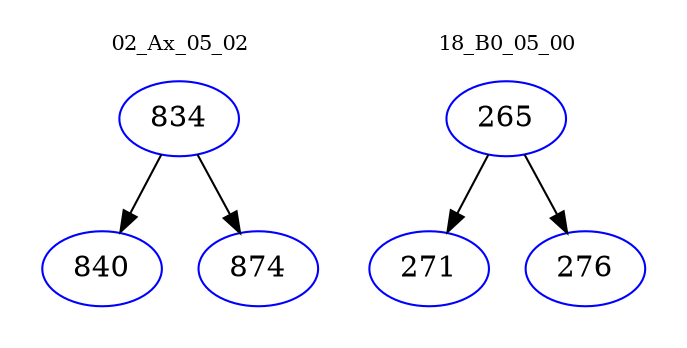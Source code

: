 digraph{
subgraph cluster_0 {
color = white
label = "02_Ax_05_02";
fontsize=10;
T0_834 [label="834", color="blue"]
T0_834 -> T0_840 [color="black"]
T0_840 [label="840", color="blue"]
T0_834 -> T0_874 [color="black"]
T0_874 [label="874", color="blue"]
}
subgraph cluster_1 {
color = white
label = "18_B0_05_00";
fontsize=10;
T1_265 [label="265", color="blue"]
T1_265 -> T1_271 [color="black"]
T1_271 [label="271", color="blue"]
T1_265 -> T1_276 [color="black"]
T1_276 [label="276", color="blue"]
}
}
